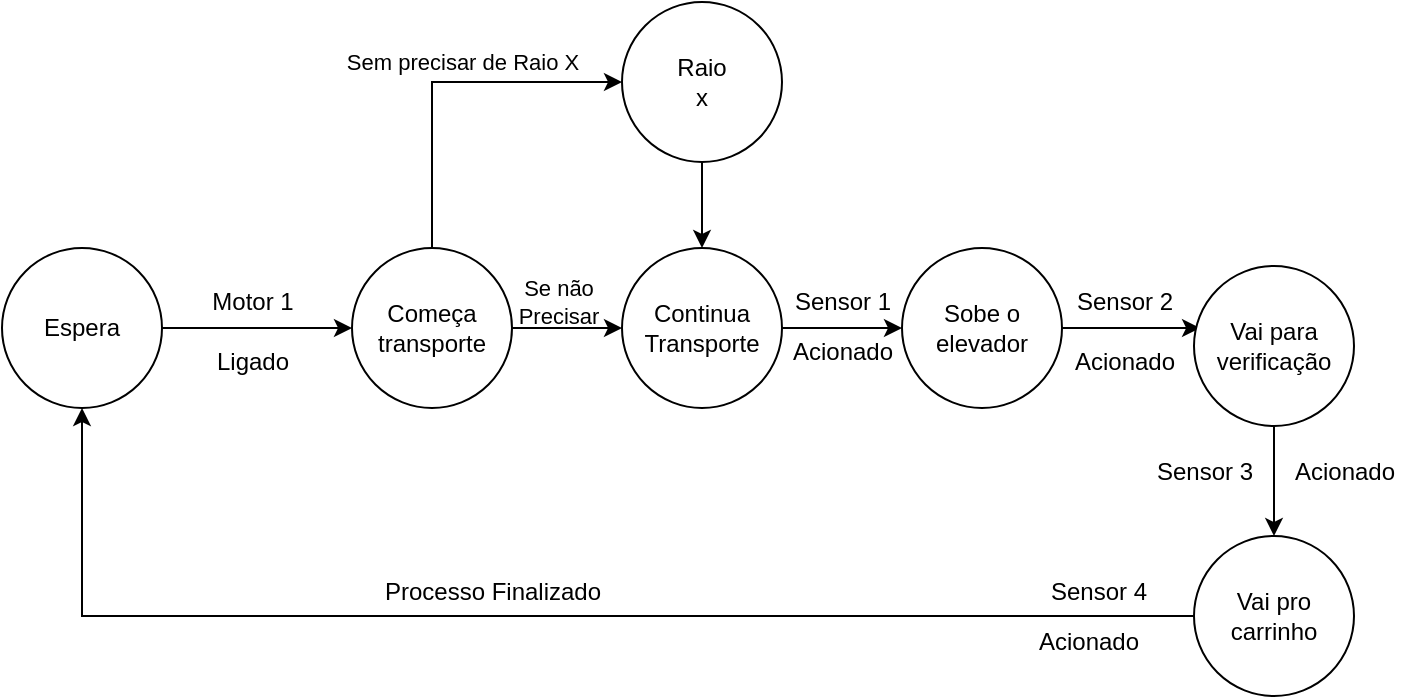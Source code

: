 <mxfile version="20.8.23" type="github">
  <diagram name="Página-1" id="ce_rGyFJO3n9Yor4TNbD">
    <mxGraphModel dx="1434" dy="800" grid="1" gridSize="10" guides="1" tooltips="1" connect="1" arrows="1" fold="1" page="1" pageScale="1" pageWidth="827" pageHeight="1169" math="0" shadow="0">
      <root>
        <mxCell id="0" />
        <mxCell id="1" parent="0" />
        <mxCell id="3c8YizZtwdTjSRJb-84W-1" value="" style="edgeStyle=orthogonalEdgeStyle;rounded=0;orthogonalLoop=1;jettySize=auto;html=1;fontSize=12;startArrow=none;startFill=0;endArrow=classic;endFill=1;" edge="1" parent="1" source="3c8YizZtwdTjSRJb-84W-2" target="3c8YizZtwdTjSRJb-84W-4">
          <mxGeometry relative="1" as="geometry" />
        </mxCell>
        <mxCell id="3c8YizZtwdTjSRJb-84W-2" value="Espera" style="ellipse;whiteSpace=wrap;html=1;aspect=fixed;" vertex="1" parent="1">
          <mxGeometry x="60" y="173" width="80" height="80" as="geometry" />
        </mxCell>
        <mxCell id="3c8YizZtwdTjSRJb-84W-48" style="edgeStyle=orthogonalEdgeStyle;rounded=0;orthogonalLoop=1;jettySize=auto;html=1;entryX=0;entryY=0.5;entryDx=0;entryDy=0;exitX=0.5;exitY=0;exitDx=0;exitDy=0;" edge="1" parent="1" source="3c8YizZtwdTjSRJb-84W-4" target="3c8YizZtwdTjSRJb-84W-47">
          <mxGeometry relative="1" as="geometry">
            <mxPoint x="270" y="170" as="sourcePoint" />
            <Array as="points">
              <mxPoint x="275" y="90" />
            </Array>
          </mxGeometry>
        </mxCell>
        <mxCell id="3c8YizZtwdTjSRJb-84W-49" value="Se não&lt;br&gt;Precisar" style="edgeLabel;html=1;align=center;verticalAlign=middle;resizable=0;points=[];" vertex="1" connectable="0" parent="3c8YizZtwdTjSRJb-84W-48">
          <mxGeometry x="0.109" y="1" relative="1" as="geometry">
            <mxPoint x="47" y="111" as="offset" />
          </mxGeometry>
        </mxCell>
        <mxCell id="3c8YizZtwdTjSRJb-84W-53" style="edgeStyle=orthogonalEdgeStyle;rounded=0;orthogonalLoop=1;jettySize=auto;html=1;entryX=0;entryY=0.5;entryDx=0;entryDy=0;" edge="1" parent="1" source="3c8YizZtwdTjSRJb-84W-4" target="3c8YizZtwdTjSRJb-84W-52">
          <mxGeometry relative="1" as="geometry" />
        </mxCell>
        <mxCell id="3c8YizZtwdTjSRJb-84W-4" value="Começa transporte" style="ellipse;whiteSpace=wrap;html=1;aspect=fixed;" vertex="1" parent="1">
          <mxGeometry x="235" y="173" width="80" height="80" as="geometry" />
        </mxCell>
        <mxCell id="3c8YizZtwdTjSRJb-84W-28" style="edgeStyle=orthogonalEdgeStyle;rounded=0;orthogonalLoop=1;jettySize=auto;html=1;exitX=1;exitY=0.5;exitDx=0;exitDy=0;entryX=0.038;entryY=0.388;entryDx=0;entryDy=0;entryPerimeter=0;" edge="1" parent="1" source="3c8YizZtwdTjSRJb-84W-6" target="3c8YizZtwdTjSRJb-84W-27">
          <mxGeometry relative="1" as="geometry" />
        </mxCell>
        <mxCell id="3c8YizZtwdTjSRJb-84W-6" value="Sobe o elevador" style="ellipse;whiteSpace=wrap;html=1;aspect=fixed;" vertex="1" parent="1">
          <mxGeometry x="510" y="173" width="80" height="80" as="geometry" />
        </mxCell>
        <mxCell id="3c8YizZtwdTjSRJb-84W-15" value="Motor 1" style="text;html=1;resizable=0;autosize=1;align=center;verticalAlign=middle;points=[];fillColor=none;strokeColor=none;rounded=0;fontSize=12;" vertex="1" parent="1">
          <mxGeometry x="155" y="185" width="60" height="30" as="geometry" />
        </mxCell>
        <mxCell id="3c8YizZtwdTjSRJb-84W-16" value="Ligado" style="text;html=1;resizable=0;autosize=1;align=center;verticalAlign=middle;points=[];fillColor=none;strokeColor=none;rounded=0;fontSize=12;" vertex="1" parent="1">
          <mxGeometry x="155" y="215" width="60" height="30" as="geometry" />
        </mxCell>
        <mxCell id="3c8YizZtwdTjSRJb-84W-17" value="Sensor 1" style="text;html=1;resizable=0;autosize=1;align=center;verticalAlign=middle;points=[];fillColor=none;strokeColor=none;rounded=0;fontSize=12;" vertex="1" parent="1">
          <mxGeometry x="450" y="190" width="60" height="20" as="geometry" />
        </mxCell>
        <mxCell id="3c8YizZtwdTjSRJb-84W-18" value="Acionado" style="text;html=1;resizable=0;autosize=1;align=center;verticalAlign=middle;points=[];fillColor=none;strokeColor=none;rounded=0;fontSize=12;" vertex="1" parent="1">
          <mxGeometry x="445" y="215" width="70" height="20" as="geometry" />
        </mxCell>
        <mxCell id="3c8YizZtwdTjSRJb-84W-27" value="Vai para verificação" style="ellipse;whiteSpace=wrap;html=1;aspect=fixed;" vertex="1" parent="1">
          <mxGeometry x="656" y="182" width="80" height="80" as="geometry" />
        </mxCell>
        <mxCell id="3c8YizZtwdTjSRJb-84W-29" value="Sensor 2" style="text;html=1;resizable=0;autosize=1;align=center;verticalAlign=middle;points=[];fillColor=none;strokeColor=none;rounded=0;fontSize=12;" vertex="1" parent="1">
          <mxGeometry x="586" y="185" width="70" height="30" as="geometry" />
        </mxCell>
        <mxCell id="3c8YizZtwdTjSRJb-84W-30" value="Acionado" style="text;html=1;resizable=0;autosize=1;align=center;verticalAlign=middle;points=[];fillColor=none;strokeColor=none;rounded=0;fontSize=12;" vertex="1" parent="1">
          <mxGeometry x="586" y="220" width="70" height="20" as="geometry" />
        </mxCell>
        <mxCell id="3c8YizZtwdTjSRJb-84W-31" style="edgeStyle=orthogonalEdgeStyle;rounded=0;orthogonalLoop=1;jettySize=auto;html=1;exitX=0.5;exitY=1;exitDx=0;exitDy=0;entryX=0.5;entryY=0;entryDx=0;entryDy=0;" edge="1" parent="1" target="3c8YizZtwdTjSRJb-84W-32" source="3c8YizZtwdTjSRJb-84W-27">
          <mxGeometry relative="1" as="geometry">
            <mxPoint x="568" y="341" as="sourcePoint" />
          </mxGeometry>
        </mxCell>
        <mxCell id="3c8YizZtwdTjSRJb-84W-43" style="edgeStyle=orthogonalEdgeStyle;rounded=0;orthogonalLoop=1;jettySize=auto;html=1;entryX=0.5;entryY=1;entryDx=0;entryDy=0;" edge="1" parent="1" source="3c8YizZtwdTjSRJb-84W-32" target="3c8YizZtwdTjSRJb-84W-2">
          <mxGeometry relative="1" as="geometry">
            <mxPoint x="465" y="357" as="targetPoint" />
          </mxGeometry>
        </mxCell>
        <mxCell id="3c8YizZtwdTjSRJb-84W-32" value="Vai pro carrinho" style="ellipse;whiteSpace=wrap;html=1;aspect=fixed;" vertex="1" parent="1">
          <mxGeometry x="656" y="317" width="80" height="80" as="geometry" />
        </mxCell>
        <mxCell id="3c8YizZtwdTjSRJb-84W-33" value="Sensor 3" style="text;html=1;resizable=0;autosize=1;align=center;verticalAlign=middle;points=[];fillColor=none;strokeColor=none;rounded=0;fontSize=12;" vertex="1" parent="1">
          <mxGeometry x="626" y="270" width="70" height="30" as="geometry" />
        </mxCell>
        <mxCell id="3c8YizZtwdTjSRJb-84W-34" value="Acionado" style="text;html=1;resizable=0;autosize=1;align=center;verticalAlign=middle;points=[];fillColor=none;strokeColor=none;rounded=0;fontSize=12;" vertex="1" parent="1">
          <mxGeometry x="696" y="275" width="70" height="20" as="geometry" />
        </mxCell>
        <mxCell id="3c8YizZtwdTjSRJb-84W-39" value="Sensor 4" style="text;html=1;resizable=0;autosize=1;align=center;verticalAlign=middle;points=[];fillColor=none;strokeColor=none;rounded=0;fontSize=12;" vertex="1" parent="1">
          <mxGeometry x="573" y="330" width="70" height="30" as="geometry" />
        </mxCell>
        <mxCell id="3c8YizZtwdTjSRJb-84W-40" value="Acionado" style="text;html=1;resizable=0;autosize=1;align=center;verticalAlign=middle;points=[];fillColor=none;strokeColor=none;rounded=0;fontSize=12;" vertex="1" parent="1">
          <mxGeometry x="568" y="360" width="70" height="20" as="geometry" />
        </mxCell>
        <mxCell id="3c8YizZtwdTjSRJb-84W-46" value="Processo Finalizado" style="text;html=1;resizable=0;autosize=1;align=center;verticalAlign=middle;points=[];fillColor=none;strokeColor=none;rounded=0;fontSize=12;" vertex="1" parent="1">
          <mxGeometry x="240" y="330" width="130" height="30" as="geometry" />
        </mxCell>
        <mxCell id="3c8YizZtwdTjSRJb-84W-57" style="edgeStyle=orthogonalEdgeStyle;rounded=0;orthogonalLoop=1;jettySize=auto;html=1;entryX=0.5;entryY=0;entryDx=0;entryDy=0;" edge="1" parent="1" source="3c8YizZtwdTjSRJb-84W-47" target="3c8YizZtwdTjSRJb-84W-52">
          <mxGeometry relative="1" as="geometry" />
        </mxCell>
        <mxCell id="3c8YizZtwdTjSRJb-84W-47" value="Raio&lt;br&gt;x" style="ellipse;whiteSpace=wrap;html=1;aspect=fixed;" vertex="1" parent="1">
          <mxGeometry x="370" y="50" width="80" height="80" as="geometry" />
        </mxCell>
        <mxCell id="3c8YizZtwdTjSRJb-84W-56" style="edgeStyle=orthogonalEdgeStyle;rounded=0;orthogonalLoop=1;jettySize=auto;html=1;entryX=0;entryY=0.5;entryDx=0;entryDy=0;" edge="1" parent="1" source="3c8YizZtwdTjSRJb-84W-52" target="3c8YizZtwdTjSRJb-84W-6">
          <mxGeometry relative="1" as="geometry" />
        </mxCell>
        <mxCell id="3c8YizZtwdTjSRJb-84W-52" value="Continua Transporte" style="ellipse;whiteSpace=wrap;html=1;aspect=fixed;" vertex="1" parent="1">
          <mxGeometry x="370" y="173" width="80" height="80" as="geometry" />
        </mxCell>
        <mxCell id="3c8YizZtwdTjSRJb-84W-54" value="Sem precisar de Raio X" style="edgeLabel;html=1;align=center;verticalAlign=middle;resizable=0;points=[];" vertex="1" connectable="0" parent="1">
          <mxGeometry x="290" y="80" as="geometry" />
        </mxCell>
      </root>
    </mxGraphModel>
  </diagram>
</mxfile>
